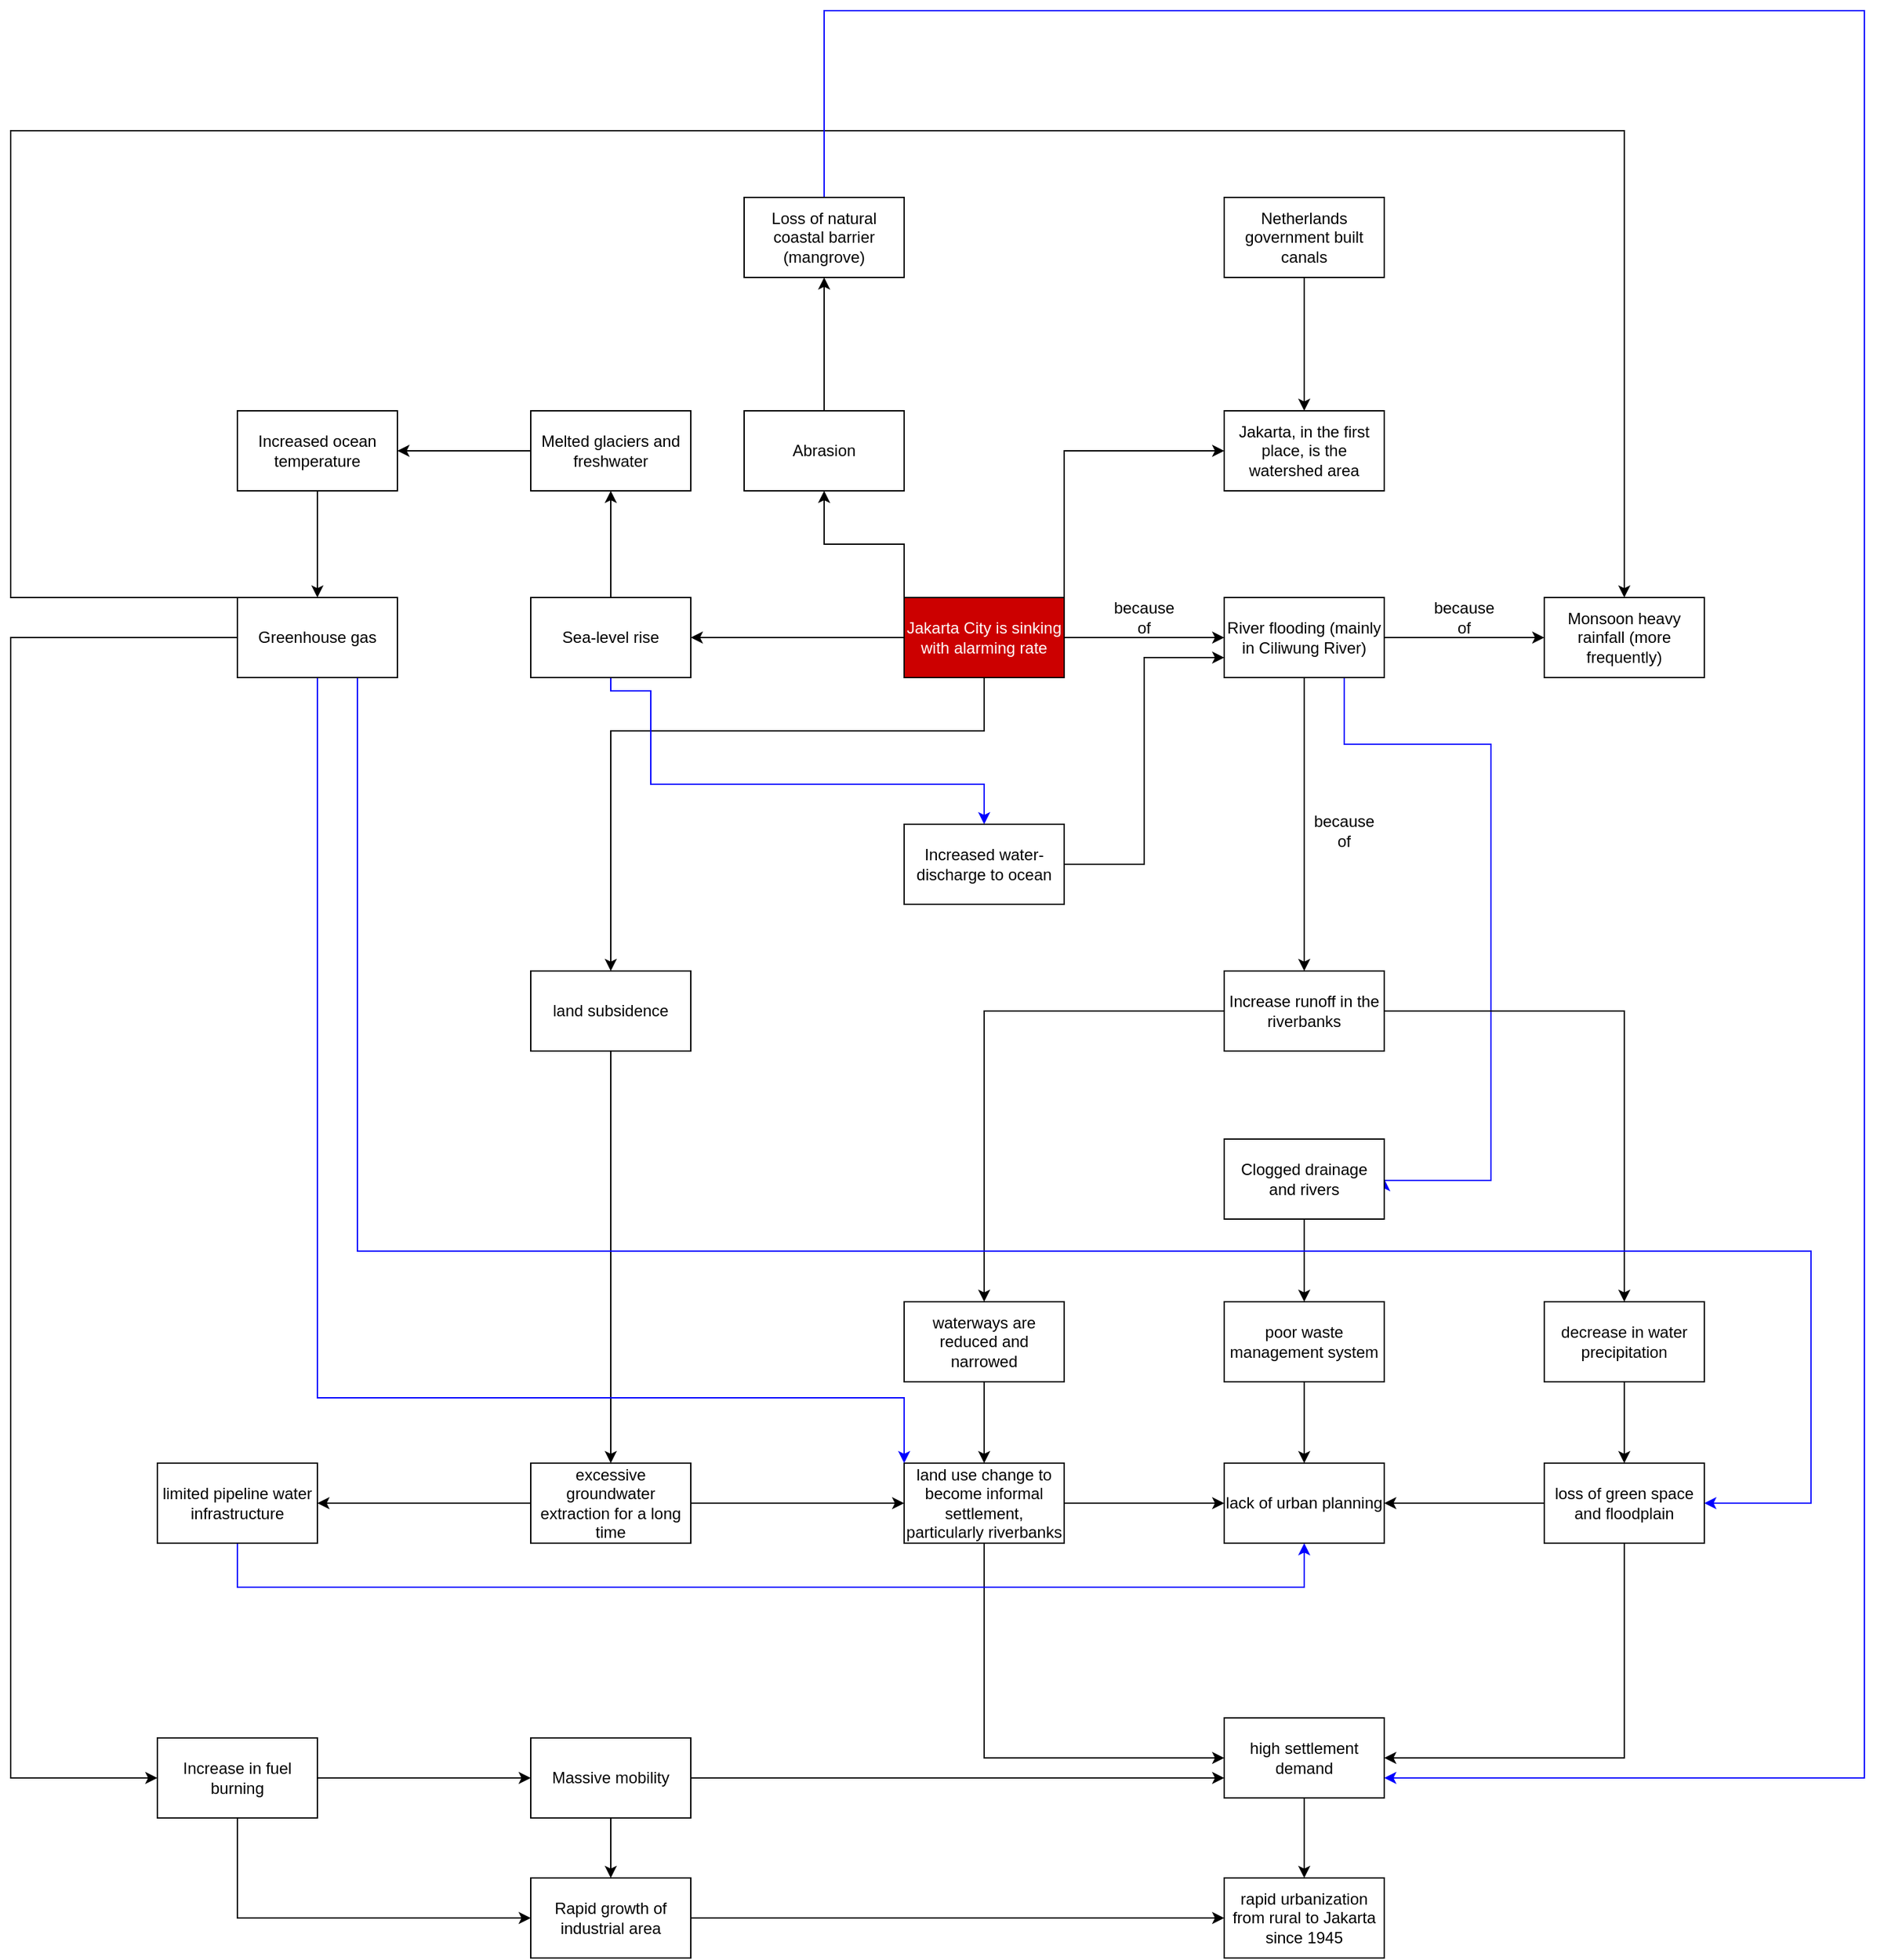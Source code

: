 <mxfile version="28.0.3">
  <diagram name="Page-1" id="oLLjG_u1hGccs61cY0yD">
    <mxGraphModel dx="2962" dy="2047" grid="1" gridSize="10" guides="1" tooltips="1" connect="1" arrows="1" fold="1" page="1" pageScale="1" pageWidth="827" pageHeight="1169" math="0" shadow="0">
      <root>
        <mxCell id="0" />
        <mxCell id="1" parent="0" />
        <mxCell id="GS3xTuFywnWEybeN_c-w-3" style="edgeStyle=orthogonalEdgeStyle;rounded=0;orthogonalLoop=1;jettySize=auto;html=1;exitX=1;exitY=0.5;exitDx=0;exitDy=0;entryX=0;entryY=0.5;entryDx=0;entryDy=0;" parent="1" source="GS3xTuFywnWEybeN_c-w-1" target="GS3xTuFywnWEybeN_c-w-2" edge="1">
          <mxGeometry relative="1" as="geometry" />
        </mxCell>
        <mxCell id="GS3xTuFywnWEybeN_c-w-9" style="edgeStyle=orthogonalEdgeStyle;rounded=0;orthogonalLoop=1;jettySize=auto;html=1;exitX=0.883;exitY=0.022;exitDx=0;exitDy=0;entryX=0;entryY=0.5;entryDx=0;entryDy=0;exitPerimeter=0;" parent="1" source="GS3xTuFywnWEybeN_c-w-1" target="GS3xTuFywnWEybeN_c-w-7" edge="1">
          <mxGeometry relative="1" as="geometry">
            <Array as="points">
              <mxPoint x="200" y="121" />
              <mxPoint x="200" y="10" />
            </Array>
          </mxGeometry>
        </mxCell>
        <mxCell id="dyCETWRogc4DpOOfLynS-62" style="edgeStyle=orthogonalEdgeStyle;rounded=0;orthogonalLoop=1;jettySize=auto;html=1;exitX=0.5;exitY=1;exitDx=0;exitDy=0;entryX=0.5;entryY=0;entryDx=0;entryDy=0;" edge="1" parent="1" source="GS3xTuFywnWEybeN_c-w-1" target="dyCETWRogc4DpOOfLynS-54">
          <mxGeometry relative="1" as="geometry">
            <Array as="points">
              <mxPoint x="140" y="220" />
              <mxPoint x="-140" y="220" />
            </Array>
          </mxGeometry>
        </mxCell>
        <mxCell id="dyCETWRogc4DpOOfLynS-64" style="edgeStyle=orthogonalEdgeStyle;rounded=0;orthogonalLoop=1;jettySize=auto;html=1;exitX=0;exitY=0.5;exitDx=0;exitDy=0;entryX=1;entryY=0.5;entryDx=0;entryDy=0;" edge="1" parent="1" source="GS3xTuFywnWEybeN_c-w-1" target="dyCETWRogc4DpOOfLynS-63">
          <mxGeometry relative="1" as="geometry" />
        </mxCell>
        <mxCell id="dyCETWRogc4DpOOfLynS-101" style="edgeStyle=orthogonalEdgeStyle;rounded=0;orthogonalLoop=1;jettySize=auto;html=1;exitX=0;exitY=0;exitDx=0;exitDy=0;entryX=0.5;entryY=1;entryDx=0;entryDy=0;" edge="1" parent="1" source="GS3xTuFywnWEybeN_c-w-1" target="dyCETWRogc4DpOOfLynS-100">
          <mxGeometry relative="1" as="geometry" />
        </mxCell>
        <mxCell id="GS3xTuFywnWEybeN_c-w-1" value="&lt;font style=&quot;color: rgb(255, 255, 255);&quot;&gt;Jakarta City is sinking with alarming rate&lt;/font&gt;" style="rounded=0;whiteSpace=wrap;html=1;fillColor=#CC0000;" parent="1" vertex="1">
          <mxGeometry x="80" y="120" width="120" height="60" as="geometry" />
        </mxCell>
        <mxCell id="GS3xTuFywnWEybeN_c-w-6" style="edgeStyle=orthogonalEdgeStyle;rounded=0;orthogonalLoop=1;jettySize=auto;html=1;exitX=1;exitY=0.5;exitDx=0;exitDy=0;entryX=0;entryY=0.5;entryDx=0;entryDy=0;" parent="1" source="GS3xTuFywnWEybeN_c-w-2" target="GS3xTuFywnWEybeN_c-w-5" edge="1">
          <mxGeometry relative="1" as="geometry" />
        </mxCell>
        <mxCell id="GS3xTuFywnWEybeN_c-w-19" style="edgeStyle=orthogonalEdgeStyle;rounded=0;orthogonalLoop=1;jettySize=auto;html=1;exitX=0.5;exitY=1;exitDx=0;exitDy=0;entryX=0.5;entryY=0;entryDx=0;entryDy=0;" parent="1" source="GS3xTuFywnWEybeN_c-w-2" target="GS3xTuFywnWEybeN_c-w-16" edge="1">
          <mxGeometry relative="1" as="geometry" />
        </mxCell>
        <mxCell id="dyCETWRogc4DpOOfLynS-83" style="edgeStyle=orthogonalEdgeStyle;rounded=0;orthogonalLoop=1;jettySize=auto;html=1;entryX=1;entryY=0.5;entryDx=0;entryDy=0;exitX=0.75;exitY=1;exitDx=0;exitDy=0;strokeColor=#0000FF;" edge="1" parent="1" source="GS3xTuFywnWEybeN_c-w-2" target="dyCETWRogc4DpOOfLynS-48">
          <mxGeometry relative="1" as="geometry">
            <mxPoint x="410" y="190" as="sourcePoint" />
            <Array as="points">
              <mxPoint x="410" y="230" />
              <mxPoint x="520" y="230" />
              <mxPoint x="520" y="557" />
              <mxPoint x="440" y="557" />
            </Array>
          </mxGeometry>
        </mxCell>
        <mxCell id="GS3xTuFywnWEybeN_c-w-2" value="River flooding (mainly in Ciliwung River)" style="rounded=0;whiteSpace=wrap;html=1;" parent="1" vertex="1">
          <mxGeometry x="320" y="120" width="120" height="60" as="geometry" />
        </mxCell>
        <mxCell id="GS3xTuFywnWEybeN_c-w-4" value="because of" style="text;html=1;align=center;verticalAlign=middle;whiteSpace=wrap;rounded=0;" parent="1" vertex="1">
          <mxGeometry x="230" y="120" width="60" height="30" as="geometry" />
        </mxCell>
        <mxCell id="GS3xTuFywnWEybeN_c-w-5" value="Monsoon heavy rainfall (more frequently)" style="rounded=0;whiteSpace=wrap;html=1;" parent="1" vertex="1">
          <mxGeometry x="560" y="120" width="120" height="60" as="geometry" />
        </mxCell>
        <mxCell id="GS3xTuFywnWEybeN_c-w-7" value="Jakarta, in the first place, is the watershed area" style="rounded=0;whiteSpace=wrap;html=1;" parent="1" vertex="1">
          <mxGeometry x="320" y="-20" width="120" height="60" as="geometry" />
        </mxCell>
        <mxCell id="GS3xTuFywnWEybeN_c-w-13" style="edgeStyle=orthogonalEdgeStyle;rounded=0;orthogonalLoop=1;jettySize=auto;html=1;exitX=0.5;exitY=1;exitDx=0;exitDy=0;" parent="1" source="GS3xTuFywnWEybeN_c-w-11" target="GS3xTuFywnWEybeN_c-w-7" edge="1">
          <mxGeometry relative="1" as="geometry" />
        </mxCell>
        <mxCell id="GS3xTuFywnWEybeN_c-w-11" value="Netherlands government built canals" style="rounded=0;whiteSpace=wrap;html=1;" parent="1" vertex="1">
          <mxGeometry x="320" y="-180" width="120" height="60" as="geometry" />
        </mxCell>
        <mxCell id="GS3xTuFywnWEybeN_c-w-15" value="because of" style="text;html=1;align=center;verticalAlign=middle;whiteSpace=wrap;rounded=0;" parent="1" vertex="1">
          <mxGeometry x="470" y="120" width="60" height="30" as="geometry" />
        </mxCell>
        <mxCell id="dyCETWRogc4DpOOfLynS-10" style="edgeStyle=orthogonalEdgeStyle;rounded=0;orthogonalLoop=1;jettySize=auto;html=1;exitX=1;exitY=0.5;exitDx=0;exitDy=0;" edge="1" parent="1" source="GS3xTuFywnWEybeN_c-w-16" target="dyCETWRogc4DpOOfLynS-8">
          <mxGeometry relative="1" as="geometry" />
        </mxCell>
        <mxCell id="dyCETWRogc4DpOOfLynS-41" style="edgeStyle=orthogonalEdgeStyle;rounded=0;orthogonalLoop=1;jettySize=auto;html=1;exitX=0;exitY=0.5;exitDx=0;exitDy=0;entryX=0.5;entryY=0;entryDx=0;entryDy=0;" edge="1" parent="1" source="GS3xTuFywnWEybeN_c-w-16" target="dyCETWRogc4DpOOfLynS-39">
          <mxGeometry relative="1" as="geometry" />
        </mxCell>
        <mxCell id="GS3xTuFywnWEybeN_c-w-16" value="Increase runoff in the riverbanks" style="rounded=0;whiteSpace=wrap;html=1;" parent="1" vertex="1">
          <mxGeometry x="320" y="400" width="120" height="60" as="geometry" />
        </mxCell>
        <mxCell id="dyCETWRogc4DpOOfLynS-32" style="edgeStyle=orthogonalEdgeStyle;rounded=0;orthogonalLoop=1;jettySize=auto;html=1;exitX=0.5;exitY=1;exitDx=0;exitDy=0;entryX=0;entryY=0.5;entryDx=0;entryDy=0;" edge="1" parent="1" source="GS3xTuFywnWEybeN_c-w-17" target="dyCETWRogc4DpOOfLynS-14">
          <mxGeometry relative="1" as="geometry" />
        </mxCell>
        <mxCell id="dyCETWRogc4DpOOfLynS-37" style="edgeStyle=orthogonalEdgeStyle;rounded=0;orthogonalLoop=1;jettySize=auto;html=1;exitX=1;exitY=0.5;exitDx=0;exitDy=0;entryX=0;entryY=0.5;entryDx=0;entryDy=0;" edge="1" parent="1" source="GS3xTuFywnWEybeN_c-w-17" target="dyCETWRogc4DpOOfLynS-1">
          <mxGeometry relative="1" as="geometry" />
        </mxCell>
        <mxCell id="GS3xTuFywnWEybeN_c-w-17" value="land use change to become informal settlement, particularly&amp;nbsp;riverbanks" style="rounded=0;whiteSpace=wrap;html=1;" parent="1" vertex="1">
          <mxGeometry x="80" y="769" width="120" height="60" as="geometry" />
        </mxCell>
        <mxCell id="GS3xTuFywnWEybeN_c-w-18" value="rapid urbanization from rural to Jakarta since 1945" style="rounded=0;whiteSpace=wrap;html=1;" parent="1" vertex="1">
          <mxGeometry x="320" y="1080" width="120" height="60" as="geometry" />
        </mxCell>
        <mxCell id="GS3xTuFywnWEybeN_c-w-22" value="because of" style="text;html=1;align=center;verticalAlign=middle;whiteSpace=wrap;rounded=0;" parent="1" vertex="1">
          <mxGeometry x="380" y="280" width="60" height="30" as="geometry" />
        </mxCell>
        <mxCell id="dyCETWRogc4DpOOfLynS-1" value="lack of urban planning" style="rounded=0;whiteSpace=wrap;html=1;" vertex="1" parent="1">
          <mxGeometry x="320" y="769" width="120" height="60" as="geometry" />
        </mxCell>
        <mxCell id="dyCETWRogc4DpOOfLynS-34" style="edgeStyle=orthogonalEdgeStyle;rounded=0;orthogonalLoop=1;jettySize=auto;html=1;exitX=0;exitY=0.5;exitDx=0;exitDy=0;entryX=1;entryY=0.5;entryDx=0;entryDy=0;" edge="1" parent="1" source="dyCETWRogc4DpOOfLynS-7" target="dyCETWRogc4DpOOfLynS-1">
          <mxGeometry relative="1" as="geometry" />
        </mxCell>
        <mxCell id="dyCETWRogc4DpOOfLynS-35" style="edgeStyle=orthogonalEdgeStyle;rounded=0;orthogonalLoop=1;jettySize=auto;html=1;exitX=0.5;exitY=1;exitDx=0;exitDy=0;entryX=1;entryY=0.5;entryDx=0;entryDy=0;" edge="1" parent="1" source="dyCETWRogc4DpOOfLynS-7" target="dyCETWRogc4DpOOfLynS-14">
          <mxGeometry relative="1" as="geometry" />
        </mxCell>
        <mxCell id="dyCETWRogc4DpOOfLynS-7" value="loss of green space and floodplain" style="rounded=0;whiteSpace=wrap;html=1;" vertex="1" parent="1">
          <mxGeometry x="560" y="769" width="120" height="60" as="geometry" />
        </mxCell>
        <mxCell id="dyCETWRogc4DpOOfLynS-25" style="edgeStyle=orthogonalEdgeStyle;rounded=0;orthogonalLoop=1;jettySize=auto;html=1;exitX=0.5;exitY=1;exitDx=0;exitDy=0;" edge="1" parent="1" source="dyCETWRogc4DpOOfLynS-8" target="dyCETWRogc4DpOOfLynS-7">
          <mxGeometry relative="1" as="geometry" />
        </mxCell>
        <mxCell id="dyCETWRogc4DpOOfLynS-8" value="decrease in water precipitation" style="rounded=0;whiteSpace=wrap;html=1;" vertex="1" parent="1">
          <mxGeometry x="560" y="648" width="120" height="60" as="geometry" />
        </mxCell>
        <mxCell id="dyCETWRogc4DpOOfLynS-36" style="edgeStyle=orthogonalEdgeStyle;rounded=0;orthogonalLoop=1;jettySize=auto;html=1;exitX=0.5;exitY=1;exitDx=0;exitDy=0;entryX=0.5;entryY=0;entryDx=0;entryDy=0;" edge="1" parent="1" source="dyCETWRogc4DpOOfLynS-14" target="GS3xTuFywnWEybeN_c-w-18">
          <mxGeometry relative="1" as="geometry" />
        </mxCell>
        <mxCell id="dyCETWRogc4DpOOfLynS-14" value="high settlement demand" style="rounded=0;whiteSpace=wrap;html=1;" vertex="1" parent="1">
          <mxGeometry x="320" y="960" width="120" height="60" as="geometry" />
        </mxCell>
        <mxCell id="dyCETWRogc4DpOOfLynS-42" style="edgeStyle=orthogonalEdgeStyle;rounded=0;orthogonalLoop=1;jettySize=auto;html=1;exitX=0.5;exitY=1;exitDx=0;exitDy=0;entryX=0.5;entryY=0;entryDx=0;entryDy=0;" edge="1" parent="1" source="dyCETWRogc4DpOOfLynS-39" target="GS3xTuFywnWEybeN_c-w-17">
          <mxGeometry relative="1" as="geometry" />
        </mxCell>
        <mxCell id="dyCETWRogc4DpOOfLynS-39" value="waterways are reduced and narrowed" style="rounded=0;whiteSpace=wrap;html=1;" vertex="1" parent="1">
          <mxGeometry x="80" y="648" width="120" height="60" as="geometry" />
        </mxCell>
        <mxCell id="dyCETWRogc4DpOOfLynS-45" style="edgeStyle=orthogonalEdgeStyle;rounded=0;orthogonalLoop=1;jettySize=auto;html=1;exitX=0.5;exitY=1;exitDx=0;exitDy=0;" edge="1" parent="1" source="dyCETWRogc4DpOOfLynS-43" target="dyCETWRogc4DpOOfLynS-1">
          <mxGeometry relative="1" as="geometry" />
        </mxCell>
        <mxCell id="dyCETWRogc4DpOOfLynS-43" value="poor waste management system" style="rounded=0;whiteSpace=wrap;html=1;" vertex="1" parent="1">
          <mxGeometry x="320" y="648" width="120" height="60" as="geometry" />
        </mxCell>
        <mxCell id="dyCETWRogc4DpOOfLynS-50" style="edgeStyle=orthogonalEdgeStyle;rounded=0;orthogonalLoop=1;jettySize=auto;html=1;exitX=0.5;exitY=1;exitDx=0;exitDy=0;entryX=0.5;entryY=0;entryDx=0;entryDy=0;" edge="1" parent="1" source="dyCETWRogc4DpOOfLynS-48" target="dyCETWRogc4DpOOfLynS-43">
          <mxGeometry relative="1" as="geometry" />
        </mxCell>
        <mxCell id="dyCETWRogc4DpOOfLynS-48" value="Clogged drainage and rivers" style="rounded=0;whiteSpace=wrap;html=1;" vertex="1" parent="1">
          <mxGeometry x="320" y="526" width="120" height="60" as="geometry" />
        </mxCell>
        <mxCell id="dyCETWRogc4DpOOfLynS-53" style="edgeStyle=orthogonalEdgeStyle;rounded=0;orthogonalLoop=1;jettySize=auto;html=1;exitX=1;exitY=0.5;exitDx=0;exitDy=0;entryX=0;entryY=0.5;entryDx=0;entryDy=0;" edge="1" parent="1" source="dyCETWRogc4DpOOfLynS-51" target="GS3xTuFywnWEybeN_c-w-17">
          <mxGeometry relative="1" as="geometry" />
        </mxCell>
        <mxCell id="dyCETWRogc4DpOOfLynS-59" style="edgeStyle=orthogonalEdgeStyle;rounded=0;orthogonalLoop=1;jettySize=auto;html=1;exitX=0;exitY=0.5;exitDx=0;exitDy=0;entryX=1;entryY=0.5;entryDx=0;entryDy=0;" edge="1" parent="1" source="dyCETWRogc4DpOOfLynS-51" target="dyCETWRogc4DpOOfLynS-56">
          <mxGeometry relative="1" as="geometry" />
        </mxCell>
        <mxCell id="dyCETWRogc4DpOOfLynS-51" value="excessive groundwater extraction for a long time" style="rounded=0;whiteSpace=wrap;html=1;" vertex="1" parent="1">
          <mxGeometry x="-200" y="769" width="120" height="60" as="geometry" />
        </mxCell>
        <mxCell id="dyCETWRogc4DpOOfLynS-55" style="edgeStyle=orthogonalEdgeStyle;rounded=0;orthogonalLoop=1;jettySize=auto;html=1;exitX=0.5;exitY=1;exitDx=0;exitDy=0;entryX=0.5;entryY=0;entryDx=0;entryDy=0;" edge="1" parent="1" source="dyCETWRogc4DpOOfLynS-54" target="dyCETWRogc4DpOOfLynS-51">
          <mxGeometry relative="1" as="geometry" />
        </mxCell>
        <mxCell id="dyCETWRogc4DpOOfLynS-54" value="land subsidence" style="rounded=0;whiteSpace=wrap;html=1;" vertex="1" parent="1">
          <mxGeometry x="-200" y="400" width="120" height="60" as="geometry" />
        </mxCell>
        <mxCell id="dyCETWRogc4DpOOfLynS-58" style="edgeStyle=orthogonalEdgeStyle;rounded=0;orthogonalLoop=1;jettySize=auto;html=1;exitX=0.5;exitY=1;exitDx=0;exitDy=0;entryX=0.5;entryY=1;entryDx=0;entryDy=0;strokeColor=#0000FF;" edge="1" parent="1" source="dyCETWRogc4DpOOfLynS-56" target="dyCETWRogc4DpOOfLynS-1">
          <mxGeometry relative="1" as="geometry">
            <Array as="points">
              <mxPoint x="-420" y="862" />
              <mxPoint x="380" y="862" />
            </Array>
          </mxGeometry>
        </mxCell>
        <mxCell id="dyCETWRogc4DpOOfLynS-56" value="limited pipeline water infrastructure" style="rounded=0;whiteSpace=wrap;html=1;" vertex="1" parent="1">
          <mxGeometry x="-480" y="769" width="120" height="60" as="geometry" />
        </mxCell>
        <mxCell id="dyCETWRogc4DpOOfLynS-66" style="edgeStyle=orthogonalEdgeStyle;rounded=0;orthogonalLoop=1;jettySize=auto;html=1;exitX=0.5;exitY=0;exitDx=0;exitDy=0;entryX=0.5;entryY=1;entryDx=0;entryDy=0;" edge="1" parent="1" source="dyCETWRogc4DpOOfLynS-63" target="dyCETWRogc4DpOOfLynS-65">
          <mxGeometry relative="1" as="geometry" />
        </mxCell>
        <mxCell id="dyCETWRogc4DpOOfLynS-79" style="edgeStyle=orthogonalEdgeStyle;rounded=0;orthogonalLoop=1;jettySize=auto;html=1;exitX=0.5;exitY=1;exitDx=0;exitDy=0;entryX=0.5;entryY=0;entryDx=0;entryDy=0;strokeColor=#0000FF;" edge="1" parent="1" source="dyCETWRogc4DpOOfLynS-63" target="dyCETWRogc4DpOOfLynS-77">
          <mxGeometry relative="1" as="geometry">
            <Array as="points">
              <mxPoint x="-140" y="190" />
              <mxPoint x="-110" y="190" />
              <mxPoint x="-110" y="260" />
              <mxPoint x="140" y="260" />
            </Array>
          </mxGeometry>
        </mxCell>
        <mxCell id="dyCETWRogc4DpOOfLynS-63" value="Sea-level rise" style="rounded=0;whiteSpace=wrap;html=1;" vertex="1" parent="1">
          <mxGeometry x="-200" y="120" width="120" height="60" as="geometry" />
        </mxCell>
        <mxCell id="dyCETWRogc4DpOOfLynS-70" style="edgeStyle=orthogonalEdgeStyle;rounded=0;orthogonalLoop=1;jettySize=auto;html=1;exitX=0;exitY=0.5;exitDx=0;exitDy=0;entryX=1;entryY=0.5;entryDx=0;entryDy=0;" edge="1" parent="1" source="dyCETWRogc4DpOOfLynS-65" target="dyCETWRogc4DpOOfLynS-67">
          <mxGeometry relative="1" as="geometry" />
        </mxCell>
        <mxCell id="dyCETWRogc4DpOOfLynS-65" value="Melted glaciers and freshwater" style="rounded=0;whiteSpace=wrap;html=1;" vertex="1" parent="1">
          <mxGeometry x="-200" y="-20" width="120" height="60" as="geometry" />
        </mxCell>
        <mxCell id="dyCETWRogc4DpOOfLynS-85" style="edgeStyle=orthogonalEdgeStyle;rounded=0;orthogonalLoop=1;jettySize=auto;html=1;exitX=0.5;exitY=1;exitDx=0;exitDy=0;entryX=0.5;entryY=0;entryDx=0;entryDy=0;" edge="1" parent="1" source="dyCETWRogc4DpOOfLynS-67" target="dyCETWRogc4DpOOfLynS-69">
          <mxGeometry relative="1" as="geometry" />
        </mxCell>
        <mxCell id="dyCETWRogc4DpOOfLynS-67" value="Increased ocean temperature" style="rounded=0;whiteSpace=wrap;html=1;" vertex="1" parent="1">
          <mxGeometry x="-420" y="-20" width="120" height="60" as="geometry" />
        </mxCell>
        <mxCell id="dyCETWRogc4DpOOfLynS-86" style="edgeStyle=orthogonalEdgeStyle;rounded=0;orthogonalLoop=1;jettySize=auto;html=1;exitX=0.75;exitY=1;exitDx=0;exitDy=0;entryX=1;entryY=0.5;entryDx=0;entryDy=0;strokeColor=#0000FF;" edge="1" parent="1" source="dyCETWRogc4DpOOfLynS-69" target="dyCETWRogc4DpOOfLynS-7">
          <mxGeometry relative="1" as="geometry">
            <Array as="points">
              <mxPoint x="-330" y="610" />
              <mxPoint x="760" y="610" />
              <mxPoint x="760" y="799" />
            </Array>
          </mxGeometry>
        </mxCell>
        <mxCell id="dyCETWRogc4DpOOfLynS-87" style="edgeStyle=orthogonalEdgeStyle;rounded=0;orthogonalLoop=1;jettySize=auto;html=1;exitX=0.5;exitY=1;exitDx=0;exitDy=0;entryX=0;entryY=0;entryDx=0;entryDy=0;strokeColor=#0000FF;" edge="1" parent="1" source="dyCETWRogc4DpOOfLynS-69" target="GS3xTuFywnWEybeN_c-w-17">
          <mxGeometry relative="1" as="geometry">
            <Array as="points">
              <mxPoint x="-360" y="720" />
              <mxPoint x="80" y="720" />
            </Array>
          </mxGeometry>
        </mxCell>
        <mxCell id="dyCETWRogc4DpOOfLynS-96" style="edgeStyle=orthogonalEdgeStyle;rounded=0;orthogonalLoop=1;jettySize=auto;html=1;exitX=0;exitY=0.5;exitDx=0;exitDy=0;entryX=0;entryY=0.5;entryDx=0;entryDy=0;" edge="1" parent="1" source="dyCETWRogc4DpOOfLynS-69" target="dyCETWRogc4DpOOfLynS-95">
          <mxGeometry relative="1" as="geometry">
            <Array as="points">
              <mxPoint x="-590" y="150" />
              <mxPoint x="-590" y="1005" />
            </Array>
          </mxGeometry>
        </mxCell>
        <mxCell id="dyCETWRogc4DpOOfLynS-99" style="edgeStyle=orthogonalEdgeStyle;rounded=0;orthogonalLoop=1;jettySize=auto;html=1;exitX=0;exitY=0;exitDx=0;exitDy=0;entryX=0.5;entryY=0;entryDx=0;entryDy=0;" edge="1" parent="1" source="dyCETWRogc4DpOOfLynS-69" target="GS3xTuFywnWEybeN_c-w-5">
          <mxGeometry relative="1" as="geometry">
            <Array as="points">
              <mxPoint x="-590" y="120" />
              <mxPoint x="-590" y="-230" />
              <mxPoint x="620" y="-230" />
            </Array>
          </mxGeometry>
        </mxCell>
        <mxCell id="dyCETWRogc4DpOOfLynS-69" value="Greenhouse gas" style="rounded=0;whiteSpace=wrap;html=1;" vertex="1" parent="1">
          <mxGeometry x="-420" y="120" width="120" height="60" as="geometry" />
        </mxCell>
        <mxCell id="dyCETWRogc4DpOOfLynS-81" style="edgeStyle=orthogonalEdgeStyle;rounded=0;orthogonalLoop=1;jettySize=auto;html=1;exitX=1;exitY=0.5;exitDx=0;exitDy=0;entryX=0;entryY=0.75;entryDx=0;entryDy=0;" edge="1" parent="1" source="dyCETWRogc4DpOOfLynS-77" target="GS3xTuFywnWEybeN_c-w-2">
          <mxGeometry relative="1" as="geometry" />
        </mxCell>
        <mxCell id="dyCETWRogc4DpOOfLynS-77" value="Increased water-discharge to ocean" style="rounded=0;whiteSpace=wrap;html=1;" vertex="1" parent="1">
          <mxGeometry x="80" y="290" width="120" height="60" as="geometry" />
        </mxCell>
        <mxCell id="dyCETWRogc4DpOOfLynS-91" style="edgeStyle=orthogonalEdgeStyle;rounded=0;orthogonalLoop=1;jettySize=auto;html=1;exitX=1;exitY=0.5;exitDx=0;exitDy=0;entryX=0;entryY=0.5;entryDx=0;entryDy=0;" edge="1" parent="1" source="dyCETWRogc4DpOOfLynS-88" target="GS3xTuFywnWEybeN_c-w-18">
          <mxGeometry relative="1" as="geometry" />
        </mxCell>
        <mxCell id="dyCETWRogc4DpOOfLynS-88" value="Rapid growth of industrial area" style="rounded=0;whiteSpace=wrap;html=1;" vertex="1" parent="1">
          <mxGeometry x="-200" y="1080" width="120" height="60" as="geometry" />
        </mxCell>
        <mxCell id="dyCETWRogc4DpOOfLynS-93" style="edgeStyle=orthogonalEdgeStyle;rounded=0;orthogonalLoop=1;jettySize=auto;html=1;exitX=0.5;exitY=1;exitDx=0;exitDy=0;entryX=0.5;entryY=0;entryDx=0;entryDy=0;" edge="1" parent="1" source="dyCETWRogc4DpOOfLynS-92" target="dyCETWRogc4DpOOfLynS-88">
          <mxGeometry relative="1" as="geometry" />
        </mxCell>
        <mxCell id="dyCETWRogc4DpOOfLynS-94" style="edgeStyle=orthogonalEdgeStyle;rounded=0;orthogonalLoop=1;jettySize=auto;html=1;exitX=1;exitY=0.5;exitDx=0;exitDy=0;entryX=0;entryY=0.75;entryDx=0;entryDy=0;" edge="1" parent="1" source="dyCETWRogc4DpOOfLynS-92" target="dyCETWRogc4DpOOfLynS-14">
          <mxGeometry relative="1" as="geometry">
            <mxPoint x="310.0" y="1000" as="targetPoint" />
          </mxGeometry>
        </mxCell>
        <mxCell id="dyCETWRogc4DpOOfLynS-92" value="Massive mobility" style="rounded=0;whiteSpace=wrap;html=1;" vertex="1" parent="1">
          <mxGeometry x="-200" y="975" width="120" height="60" as="geometry" />
        </mxCell>
        <mxCell id="dyCETWRogc4DpOOfLynS-97" style="edgeStyle=orthogonalEdgeStyle;rounded=0;orthogonalLoop=1;jettySize=auto;html=1;exitX=1;exitY=0.5;exitDx=0;exitDy=0;entryX=0;entryY=0.5;entryDx=0;entryDy=0;" edge="1" parent="1" source="dyCETWRogc4DpOOfLynS-95" target="dyCETWRogc4DpOOfLynS-92">
          <mxGeometry relative="1" as="geometry" />
        </mxCell>
        <mxCell id="dyCETWRogc4DpOOfLynS-98" style="edgeStyle=orthogonalEdgeStyle;rounded=0;orthogonalLoop=1;jettySize=auto;html=1;exitX=0.5;exitY=1;exitDx=0;exitDy=0;entryX=0;entryY=0.5;entryDx=0;entryDy=0;" edge="1" parent="1" source="dyCETWRogc4DpOOfLynS-95" target="dyCETWRogc4DpOOfLynS-88">
          <mxGeometry relative="1" as="geometry" />
        </mxCell>
        <mxCell id="dyCETWRogc4DpOOfLynS-95" value="Increase in fuel burning" style="rounded=0;whiteSpace=wrap;html=1;" vertex="1" parent="1">
          <mxGeometry x="-480" y="975" width="120" height="60" as="geometry" />
        </mxCell>
        <mxCell id="dyCETWRogc4DpOOfLynS-104" style="edgeStyle=orthogonalEdgeStyle;rounded=0;orthogonalLoop=1;jettySize=auto;html=1;exitX=0.5;exitY=0;exitDx=0;exitDy=0;entryX=0.5;entryY=1;entryDx=0;entryDy=0;" edge="1" parent="1" source="dyCETWRogc4DpOOfLynS-100" target="dyCETWRogc4DpOOfLynS-102">
          <mxGeometry relative="1" as="geometry" />
        </mxCell>
        <mxCell id="dyCETWRogc4DpOOfLynS-100" value="Abrasion" style="rounded=0;whiteSpace=wrap;html=1;" vertex="1" parent="1">
          <mxGeometry x="-40" y="-20" width="120" height="60" as="geometry" />
        </mxCell>
        <mxCell id="dyCETWRogc4DpOOfLynS-103" style="edgeStyle=orthogonalEdgeStyle;rounded=0;orthogonalLoop=1;jettySize=auto;html=1;exitX=0.5;exitY=0;exitDx=0;exitDy=0;entryX=1;entryY=0.75;entryDx=0;entryDy=0;strokeColor=#0000FF;" edge="1" parent="1" source="dyCETWRogc4DpOOfLynS-102" target="dyCETWRogc4DpOOfLynS-14">
          <mxGeometry relative="1" as="geometry">
            <Array as="points">
              <mxPoint x="20" y="-320" />
              <mxPoint x="800" y="-320" />
              <mxPoint x="800" y="1005" />
            </Array>
          </mxGeometry>
        </mxCell>
        <mxCell id="dyCETWRogc4DpOOfLynS-102" value="Loss of natural coastal barrier (mangrove)" style="rounded=0;whiteSpace=wrap;html=1;" vertex="1" parent="1">
          <mxGeometry x="-40" y="-180" width="120" height="60" as="geometry" />
        </mxCell>
      </root>
    </mxGraphModel>
  </diagram>
</mxfile>
